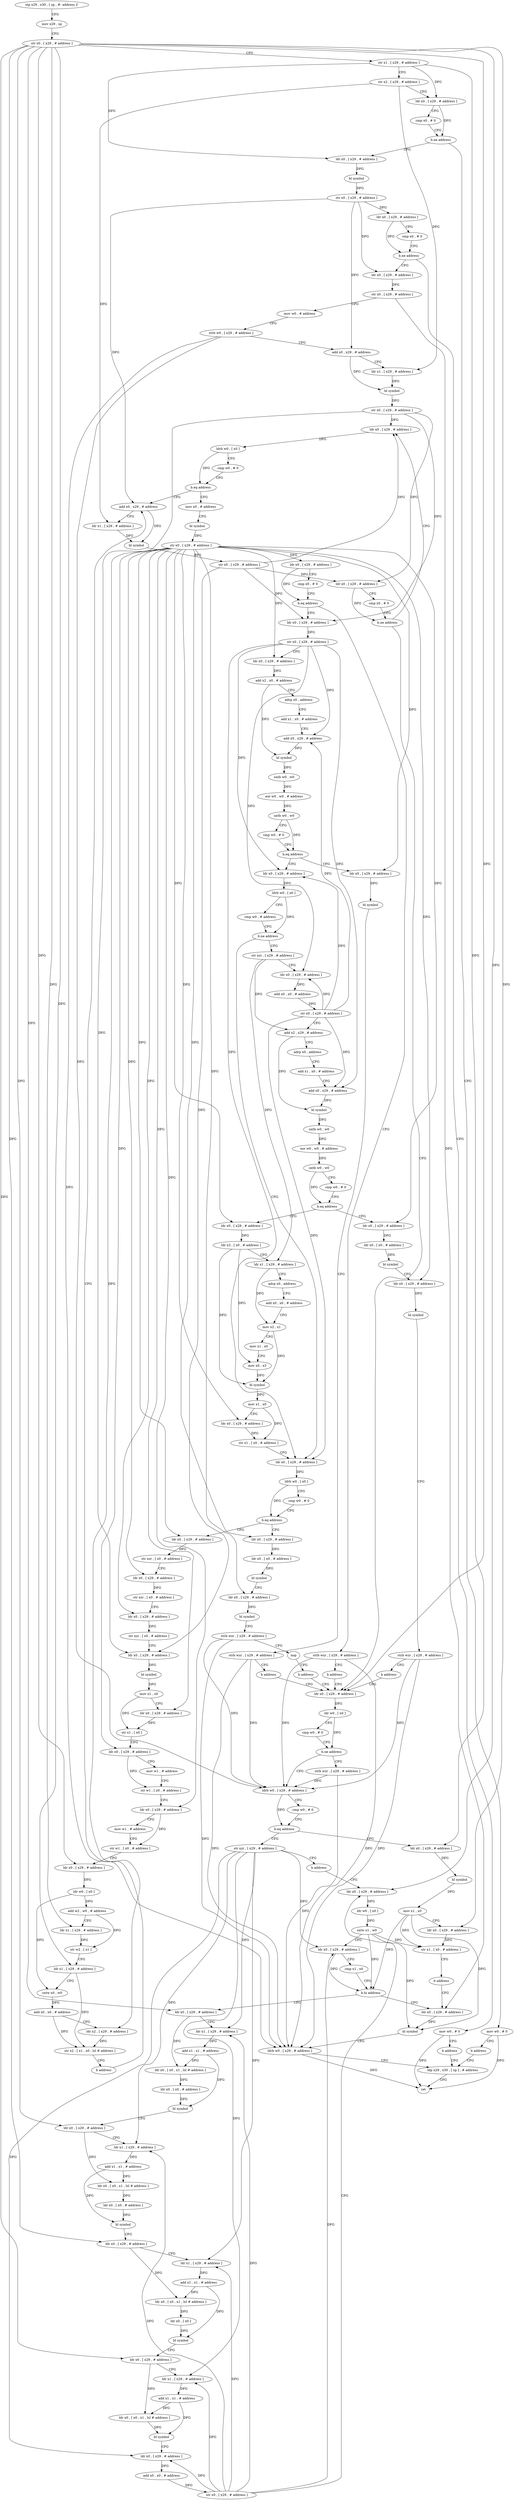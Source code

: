 digraph "func" {
"169396" [label = "stp x29 , x30 , [ sp , #- address ]!" ]
"169400" [label = "mov x29 , sp" ]
"169404" [label = "str x0 , [ x29 , # address ]" ]
"169408" [label = "str x1 , [ x29 , # address ]" ]
"169412" [label = "str x2 , [ x29 , # address ]" ]
"169416" [label = "ldr x0 , [ x29 , # address ]" ]
"169420" [label = "cmp x0 , # 0" ]
"169424" [label = "b.ne address" ]
"169436" [label = "ldr x0 , [ x29 , # address ]" ]
"169428" [label = "mov w0 , # 0" ]
"169440" [label = "bl symbol" ]
"169444" [label = "str x0 , [ x29 , # address ]" ]
"169448" [label = "ldr x0 , [ x29 , # address ]" ]
"169452" [label = "cmp x0 , # 0" ]
"169456" [label = "b.ne address" ]
"169468" [label = "ldr x0 , [ x29 , # address ]" ]
"169460" [label = "mov w0 , # 0" ]
"169432" [label = "b address" ]
"170156" [label = "ldp x29 , x30 , [ sp ] , # address" ]
"169472" [label = "str x0 , [ x29 , # address ]" ]
"169476" [label = "mov w0 , # address" ]
"169480" [label = "strb w0 , [ x29 , # address ]" ]
"169484" [label = "add x0 , x29 , # address" ]
"169488" [label = "ldr x1 , [ x29 , # address ]" ]
"169492" [label = "bl symbol" ]
"169496" [label = "str x0 , [ x29 , # address ]" ]
"169500" [label = "ldr x0 , [ x29 , # address ]" ]
"169464" [label = "b address" ]
"170160" [label = "ret" ]
"169924" [label = "add x0 , x29 , # address" ]
"169928" [label = "ldr x1 , [ x29 , # address ]" ]
"169932" [label = "bl symbol" ]
"169936" [label = "str x0 , [ x29 , # address ]" ]
"169940" [label = "ldr x0 , [ x29 , # address ]" ]
"169944" [label = "cmp x0 , # 0" ]
"169948" [label = "b.ne address" ]
"169952" [label = "ldr x0 , [ x29 , # address ]" ]
"169516" [label = "mov x0 , # address" ]
"169520" [label = "bl symbol" ]
"169524" [label = "str x0 , [ x29 , # address ]" ]
"169528" [label = "ldr x0 , [ x29 , # address ]" ]
"169532" [label = "cmp x0 , # 0" ]
"169536" [label = "b.eq address" ]
"169916" [label = "strb wzr , [ x29 , # address ]" ]
"169540" [label = "ldr x0 , [ x29 , # address ]" ]
"169504" [label = "ldrb w0 , [ x0 ]" ]
"169508" [label = "cmp w0 , # 0" ]
"169512" [label = "b.eq address" ]
"169956" [label = "ldr w0 , [ x0 ]" ]
"169960" [label = "cmp w0 , # 0" ]
"169964" [label = "b.ne address" ]
"169972" [label = "ldrb w0 , [ x29 , # address ]" ]
"169968" [label = "strb wzr , [ x29 , # address ]" ]
"169920" [label = "b address" ]
"169544" [label = "str x0 , [ x29 , # address ]" ]
"169548" [label = "ldr x0 , [ x29 , # address ]" ]
"169552" [label = "add x2 , x0 , # address" ]
"169556" [label = "adrp x0 , address" ]
"169560" [label = "add x1 , x0 , # address" ]
"169564" [label = "add x0 , x29 , # address" ]
"169568" [label = "bl symbol" ]
"169572" [label = "uxtb w0 , w0" ]
"169576" [label = "eor w0 , w0 , # address" ]
"169580" [label = "uxtb w0 , w0" ]
"169584" [label = "cmp w0 , # 0" ]
"169588" [label = "b.eq address" ]
"169608" [label = "ldr x0 , [ x29 , # address ]" ]
"169592" [label = "ldr x0 , [ x29 , # address ]" ]
"169976" [label = "cmp w0 , # 0" ]
"169980" [label = "b.eq address" ]
"170008" [label = "str xzr , [ x29 , # address ]" ]
"169984" [label = "ldr x0 , [ x29 , # address ]" ]
"169612" [label = "ldrb w0 , [ x0 ]" ]
"169616" [label = "cmp w0 , # address" ]
"169620" [label = "b.ne address" ]
"169756" [label = "ldr x0 , [ x29 , # address ]" ]
"169624" [label = "str xzr , [ x29 , # address ]" ]
"169596" [label = "bl symbol" ]
"169600" [label = "strb wzr , [ x29 , # address ]" ]
"169604" [label = "b address" ]
"170012" [label = "b address" ]
"170120" [label = "ldr x0 , [ x29 , # address ]" ]
"169988" [label = "bl symbol" ]
"169992" [label = "mov x1 , x0" ]
"169996" [label = "ldr x0 , [ x29 , # address ]" ]
"170000" [label = "str x1 , [ x0 , # address ]" ]
"170004" [label = "b address" ]
"170144" [label = "ldr x0 , [ x29 , # address ]" ]
"169760" [label = "ldrb w0 , [ x0 ]" ]
"169764" [label = "cmp w0 , # 0" ]
"169768" [label = "b.eq address" ]
"169804" [label = "ldr x0 , [ x29 , # address ]" ]
"169772" [label = "ldr x0 , [ x29 , # address ]" ]
"169628" [label = "ldr x0 , [ x29 , # address ]" ]
"169632" [label = "add x0 , x0 , # address" ]
"169636" [label = "str x0 , [ x29 , # address ]" ]
"169640" [label = "add x2 , x29 , # address" ]
"169644" [label = "adrp x0 , address" ]
"169648" [label = "add x1 , x0 , # address" ]
"169652" [label = "add x0 , x29 , # address" ]
"169656" [label = "bl symbol" ]
"169660" [label = "uxtb w0 , w0" ]
"169664" [label = "eor w0 , w0 , # address" ]
"169668" [label = "uxtb w0 , w0" ]
"169672" [label = "cmp w0 , # 0" ]
"169676" [label = "b.eq address" ]
"169708" [label = "ldr x0 , [ x29 , # address ]" ]
"169680" [label = "ldr x0 , [ x29 , # address ]" ]
"170124" [label = "ldr w0 , [ x0 ]" ]
"170128" [label = "sxtw x1 , w0" ]
"170132" [label = "ldr x0 , [ x29 , # address ]" ]
"170136" [label = "cmp x1 , x0" ]
"170140" [label = "b.hi address" ]
"170016" [label = "ldr x0 , [ x29 , # address ]" ]
"170148" [label = "bl symbol" ]
"170152" [label = "ldrb w0 , [ x29 , # address ]" ]
"169808" [label = "str xzr , [ x0 , # address ]" ]
"169812" [label = "ldr x0 , [ x29 , # address ]" ]
"169816" [label = "str xzr , [ x0 , # address ]" ]
"169820" [label = "ldr x0 , [ x29 , # address ]" ]
"169824" [label = "str xzr , [ x0 , # address ]" ]
"169828" [label = "ldr x0 , [ x29 , # address ]" ]
"169832" [label = "bl symbol" ]
"169836" [label = "mov x1 , x0" ]
"169840" [label = "ldr x0 , [ x29 , # address ]" ]
"169844" [label = "str x1 , [ x0 ]" ]
"169848" [label = "ldr x0 , [ x29 , # address ]" ]
"169852" [label = "mov w1 , # address" ]
"169856" [label = "str w1 , [ x0 , # address ]" ]
"169860" [label = "ldr x0 , [ x29 , # address ]" ]
"169864" [label = "mov w1 , # address" ]
"169868" [label = "str w1 , [ x0 , # address ]" ]
"169872" [label = "ldr x0 , [ x29 , # address ]" ]
"169876" [label = "ldr w0 , [ x0 ]" ]
"169880" [label = "add w2 , w0 , # address" ]
"169884" [label = "ldr x1 , [ x29 , # address ]" ]
"169888" [label = "str w2 , [ x1 ]" ]
"169892" [label = "ldr x1 , [ x29 , # address ]" ]
"169896" [label = "sxtw x0 , w0" ]
"169900" [label = "add x0 , x0 , # address" ]
"169904" [label = "ldr x2 , [ x29 , # address ]" ]
"169908" [label = "str x2 , [ x1 , x0 , lsl # address ]" ]
"169912" [label = "b address" ]
"169776" [label = "ldr x0 , [ x0 , # address ]" ]
"169780" [label = "bl symbol" ]
"169784" [label = "ldr x0 , [ x29 , # address ]" ]
"169788" [label = "bl symbol" ]
"169792" [label = "strb wzr , [ x29 , # address ]" ]
"169796" [label = "nop" ]
"169800" [label = "b address" ]
"169712" [label = "ldr x3 , [ x0 , # address ]" ]
"169716" [label = "ldr x1 , [ x29 , # address ]" ]
"169720" [label = "adrp x0 , address" ]
"169724" [label = "add x0 , x0 , # address" ]
"169728" [label = "mov x2 , x1" ]
"169732" [label = "mov x1 , x0" ]
"169736" [label = "mov x0 , x3" ]
"169740" [label = "bl symbol" ]
"169744" [label = "mov x1 , x0" ]
"169748" [label = "ldr x0 , [ x29 , # address ]" ]
"169752" [label = "str x1 , [ x0 , # address ]" ]
"169684" [label = "ldr x0 , [ x0 , # address ]" ]
"169688" [label = "bl symbol" ]
"169692" [label = "ldr x0 , [ x29 , # address ]" ]
"169696" [label = "bl symbol" ]
"169700" [label = "strb wzr , [ x29 , # address ]" ]
"169704" [label = "b address" ]
"170020" [label = "ldr x1 , [ x29 , # address ]" ]
"170024" [label = "add x1 , x1 , # address" ]
"170028" [label = "ldr x0 , [ x0 , x1 , lsl # address ]" ]
"170032" [label = "ldr x0 , [ x0 , # address ]" ]
"170036" [label = "bl symbol" ]
"170040" [label = "ldr x0 , [ x29 , # address ]" ]
"170044" [label = "ldr x1 , [ x29 , # address ]" ]
"170048" [label = "add x1 , x1 , # address" ]
"170052" [label = "ldr x0 , [ x0 , x1 , lsl # address ]" ]
"170056" [label = "ldr x0 , [ x0 , # address ]" ]
"170060" [label = "bl symbol" ]
"170064" [label = "ldr x0 , [ x29 , # address ]" ]
"170068" [label = "ldr x1 , [ x29 , # address ]" ]
"170072" [label = "add x1 , x1 , # address" ]
"170076" [label = "ldr x0 , [ x0 , x1 , lsl # address ]" ]
"170080" [label = "ldr x0 , [ x0 ]" ]
"170084" [label = "bl symbol" ]
"170088" [label = "ldr x0 , [ x29 , # address ]" ]
"170092" [label = "ldr x1 , [ x29 , # address ]" ]
"170096" [label = "add x1 , x1 , # address" ]
"170100" [label = "ldr x0 , [ x0 , x1 , lsl # address ]" ]
"170104" [label = "bl symbol" ]
"170108" [label = "ldr x0 , [ x29 , # address ]" ]
"170112" [label = "add x0 , x0 , # address" ]
"170116" [label = "str x0 , [ x29 , # address ]" ]
"169396" -> "169400" [ label = "CFG" ]
"169400" -> "169404" [ label = "CFG" ]
"169404" -> "169408" [ label = "CFG" ]
"169404" -> "169952" [ label = "DFG" ]
"169404" -> "169996" [ label = "DFG" ]
"169404" -> "170120" [ label = "DFG" ]
"169404" -> "169872" [ label = "DFG" ]
"169404" -> "169884" [ label = "DFG" ]
"169404" -> "169892" [ label = "DFG" ]
"169404" -> "170016" [ label = "DFG" ]
"169404" -> "170040" [ label = "DFG" ]
"169404" -> "170064" [ label = "DFG" ]
"169404" -> "170088" [ label = "DFG" ]
"169408" -> "169412" [ label = "CFG" ]
"169408" -> "169416" [ label = "DFG" ]
"169408" -> "169436" [ label = "DFG" ]
"169408" -> "169984" [ label = "DFG" ]
"169412" -> "169416" [ label = "CFG" ]
"169412" -> "169488" [ label = "DFG" ]
"169412" -> "169928" [ label = "DFG" ]
"169416" -> "169420" [ label = "CFG" ]
"169416" -> "169424" [ label = "DFG" ]
"169420" -> "169424" [ label = "CFG" ]
"169424" -> "169436" [ label = "CFG" ]
"169424" -> "169428" [ label = "CFG" ]
"169436" -> "169440" [ label = "DFG" ]
"169428" -> "169432" [ label = "CFG" ]
"169428" -> "170160" [ label = "DFG" ]
"169440" -> "169444" [ label = "DFG" ]
"169444" -> "169448" [ label = "DFG" ]
"169444" -> "169468" [ label = "DFG" ]
"169444" -> "169484" [ label = "DFG" ]
"169444" -> "169924" [ label = "DFG" ]
"169448" -> "169452" [ label = "CFG" ]
"169448" -> "169456" [ label = "DFG" ]
"169452" -> "169456" [ label = "CFG" ]
"169456" -> "169468" [ label = "CFG" ]
"169456" -> "169460" [ label = "CFG" ]
"169468" -> "169472" [ label = "DFG" ]
"169460" -> "169464" [ label = "CFG" ]
"169460" -> "170160" [ label = "DFG" ]
"169432" -> "170156" [ label = "CFG" ]
"170156" -> "170160" [ label = "CFG" ]
"169472" -> "169476" [ label = "CFG" ]
"169472" -> "170144" [ label = "DFG" ]
"169476" -> "169480" [ label = "CFG" ]
"169480" -> "169484" [ label = "CFG" ]
"169480" -> "169972" [ label = "DFG" ]
"169480" -> "170152" [ label = "DFG" ]
"169484" -> "169488" [ label = "CFG" ]
"169484" -> "169492" [ label = "DFG" ]
"169488" -> "169492" [ label = "DFG" ]
"169492" -> "169496" [ label = "DFG" ]
"169496" -> "169500" [ label = "DFG" ]
"169496" -> "169940" [ label = "DFG" ]
"169496" -> "169540" [ label = "DFG" ]
"169496" -> "169828" [ label = "DFG" ]
"169500" -> "169504" [ label = "DFG" ]
"169464" -> "170156" [ label = "CFG" ]
"169924" -> "169928" [ label = "CFG" ]
"169924" -> "169932" [ label = "DFG" ]
"169928" -> "169932" [ label = "DFG" ]
"169932" -> "169936" [ label = "DFG" ]
"169936" -> "169940" [ label = "DFG" ]
"169936" -> "169500" [ label = "DFG" ]
"169936" -> "169540" [ label = "DFG" ]
"169936" -> "169828" [ label = "DFG" ]
"169940" -> "169944" [ label = "CFG" ]
"169940" -> "169948" [ label = "DFG" ]
"169944" -> "169948" [ label = "CFG" ]
"169948" -> "169500" [ label = "CFG" ]
"169948" -> "169952" [ label = "CFG" ]
"169952" -> "169956" [ label = "DFG" ]
"169516" -> "169520" [ label = "CFG" ]
"169520" -> "169524" [ label = "DFG" ]
"169524" -> "169528" [ label = "DFG" ]
"169524" -> "169548" [ label = "DFG" ]
"169524" -> "169592" [ label = "DFG" ]
"169524" -> "169804" [ label = "DFG" ]
"169524" -> "169812" [ label = "DFG" ]
"169524" -> "169820" [ label = "DFG" ]
"169524" -> "169840" [ label = "DFG" ]
"169524" -> "169848" [ label = "DFG" ]
"169524" -> "169860" [ label = "DFG" ]
"169524" -> "169904" [ label = "DFG" ]
"169524" -> "169772" [ label = "DFG" ]
"169524" -> "169784" [ label = "DFG" ]
"169524" -> "169708" [ label = "DFG" ]
"169524" -> "169748" [ label = "DFG" ]
"169524" -> "169680" [ label = "DFG" ]
"169524" -> "169692" [ label = "DFG" ]
"169528" -> "169532" [ label = "CFG" ]
"169528" -> "169536" [ label = "DFG" ]
"169532" -> "169536" [ label = "CFG" ]
"169536" -> "169916" [ label = "CFG" ]
"169536" -> "169540" [ label = "CFG" ]
"169916" -> "169920" [ label = "CFG" ]
"169916" -> "169972" [ label = "DFG" ]
"169916" -> "170152" [ label = "DFG" ]
"169540" -> "169544" [ label = "DFG" ]
"169504" -> "169508" [ label = "CFG" ]
"169504" -> "169512" [ label = "DFG" ]
"169508" -> "169512" [ label = "CFG" ]
"169512" -> "169924" [ label = "CFG" ]
"169512" -> "169516" [ label = "CFG" ]
"169956" -> "169960" [ label = "CFG" ]
"169956" -> "169964" [ label = "DFG" ]
"169960" -> "169964" [ label = "CFG" ]
"169964" -> "169972" [ label = "CFG" ]
"169964" -> "169968" [ label = "CFG" ]
"169972" -> "169976" [ label = "CFG" ]
"169972" -> "169980" [ label = "DFG" ]
"169968" -> "169972" [ label = "DFG" ]
"169968" -> "170152" [ label = "DFG" ]
"169920" -> "169952" [ label = "CFG" ]
"169544" -> "169548" [ label = "CFG" ]
"169544" -> "169608" [ label = "DFG" ]
"169544" -> "169756" [ label = "DFG" ]
"169544" -> "169628" [ label = "DFG" ]
"169544" -> "169564" [ label = "DFG" ]
"169544" -> "169652" [ label = "DFG" ]
"169548" -> "169552" [ label = "DFG" ]
"169552" -> "169556" [ label = "CFG" ]
"169552" -> "169568" [ label = "DFG" ]
"169556" -> "169560" [ label = "CFG" ]
"169560" -> "169564" [ label = "CFG" ]
"169564" -> "169568" [ label = "DFG" ]
"169568" -> "169572" [ label = "DFG" ]
"169572" -> "169576" [ label = "DFG" ]
"169576" -> "169580" [ label = "DFG" ]
"169580" -> "169584" [ label = "CFG" ]
"169580" -> "169588" [ label = "DFG" ]
"169584" -> "169588" [ label = "CFG" ]
"169588" -> "169608" [ label = "CFG" ]
"169588" -> "169592" [ label = "CFG" ]
"169608" -> "169612" [ label = "DFG" ]
"169592" -> "169596" [ label = "DFG" ]
"169976" -> "169980" [ label = "CFG" ]
"169980" -> "170008" [ label = "CFG" ]
"169980" -> "169984" [ label = "CFG" ]
"170008" -> "170012" [ label = "CFG" ]
"170008" -> "170132" [ label = "DFG" ]
"170008" -> "170020" [ label = "DFG" ]
"170008" -> "170044" [ label = "DFG" ]
"170008" -> "170068" [ label = "DFG" ]
"170008" -> "170092" [ label = "DFG" ]
"170008" -> "170108" [ label = "DFG" ]
"169984" -> "169988" [ label = "DFG" ]
"169612" -> "169616" [ label = "CFG" ]
"169612" -> "169620" [ label = "DFG" ]
"169616" -> "169620" [ label = "CFG" ]
"169620" -> "169756" [ label = "CFG" ]
"169620" -> "169624" [ label = "CFG" ]
"169756" -> "169760" [ label = "DFG" ]
"169624" -> "169628" [ label = "CFG" ]
"169624" -> "169716" [ label = "DFG" ]
"169624" -> "169640" [ label = "DFG" ]
"169596" -> "169600" [ label = "CFG" ]
"169600" -> "169604" [ label = "CFG" ]
"169600" -> "169972" [ label = "DFG" ]
"169600" -> "170152" [ label = "DFG" ]
"169604" -> "169952" [ label = "CFG" ]
"170012" -> "170120" [ label = "CFG" ]
"170120" -> "170124" [ label = "DFG" ]
"169988" -> "169992" [ label = "DFG" ]
"169992" -> "169996" [ label = "CFG" ]
"169992" -> "170000" [ label = "DFG" ]
"169992" -> "170140" [ label = "DFG" ]
"169992" -> "170148" [ label = "DFG" ]
"169996" -> "170000" [ label = "DFG" ]
"170000" -> "170004" [ label = "CFG" ]
"170004" -> "170144" [ label = "CFG" ]
"170144" -> "170148" [ label = "DFG" ]
"169760" -> "169764" [ label = "CFG" ]
"169760" -> "169768" [ label = "DFG" ]
"169764" -> "169768" [ label = "CFG" ]
"169768" -> "169804" [ label = "CFG" ]
"169768" -> "169772" [ label = "CFG" ]
"169804" -> "169808" [ label = "DFG" ]
"169772" -> "169776" [ label = "DFG" ]
"169628" -> "169632" [ label = "DFG" ]
"169632" -> "169636" [ label = "DFG" ]
"169636" -> "169640" [ label = "CFG" ]
"169636" -> "169564" [ label = "DFG" ]
"169636" -> "169608" [ label = "DFG" ]
"169636" -> "169756" [ label = "DFG" ]
"169636" -> "169628" [ label = "DFG" ]
"169636" -> "169652" [ label = "DFG" ]
"169640" -> "169644" [ label = "CFG" ]
"169640" -> "169656" [ label = "DFG" ]
"169644" -> "169648" [ label = "CFG" ]
"169648" -> "169652" [ label = "CFG" ]
"169652" -> "169656" [ label = "DFG" ]
"169656" -> "169660" [ label = "DFG" ]
"169660" -> "169664" [ label = "DFG" ]
"169664" -> "169668" [ label = "DFG" ]
"169668" -> "169672" [ label = "CFG" ]
"169668" -> "169676" [ label = "DFG" ]
"169672" -> "169676" [ label = "CFG" ]
"169676" -> "169708" [ label = "CFG" ]
"169676" -> "169680" [ label = "CFG" ]
"169708" -> "169712" [ label = "DFG" ]
"169680" -> "169684" [ label = "DFG" ]
"170124" -> "170128" [ label = "DFG" ]
"170128" -> "170132" [ label = "CFG" ]
"170128" -> "170000" [ label = "DFG" ]
"170128" -> "170140" [ label = "DFG" ]
"170128" -> "170148" [ label = "DFG" ]
"170132" -> "170136" [ label = "CFG" ]
"170132" -> "170140" [ label = "DFG" ]
"170136" -> "170140" [ label = "CFG" ]
"170140" -> "170016" [ label = "CFG" ]
"170140" -> "170144" [ label = "CFG" ]
"170016" -> "170020" [ label = "CFG" ]
"170016" -> "170028" [ label = "DFG" ]
"170148" -> "170152" [ label = "CFG" ]
"170152" -> "170156" [ label = "CFG" ]
"170152" -> "170160" [ label = "DFG" ]
"169808" -> "169812" [ label = "CFG" ]
"169812" -> "169816" [ label = "DFG" ]
"169816" -> "169820" [ label = "CFG" ]
"169820" -> "169824" [ label = "DFG" ]
"169824" -> "169828" [ label = "CFG" ]
"169828" -> "169832" [ label = "DFG" ]
"169832" -> "169836" [ label = "DFG" ]
"169836" -> "169840" [ label = "CFG" ]
"169836" -> "169844" [ label = "DFG" ]
"169840" -> "169844" [ label = "DFG" ]
"169844" -> "169848" [ label = "CFG" ]
"169848" -> "169852" [ label = "CFG" ]
"169848" -> "169856" [ label = "DFG" ]
"169852" -> "169856" [ label = "CFG" ]
"169856" -> "169860" [ label = "CFG" ]
"169860" -> "169864" [ label = "CFG" ]
"169860" -> "169868" [ label = "DFG" ]
"169864" -> "169868" [ label = "CFG" ]
"169868" -> "169872" [ label = "CFG" ]
"169872" -> "169876" [ label = "DFG" ]
"169876" -> "169880" [ label = "DFG" ]
"169876" -> "169896" [ label = "DFG" ]
"169880" -> "169884" [ label = "CFG" ]
"169880" -> "169888" [ label = "DFG" ]
"169884" -> "169888" [ label = "DFG" ]
"169888" -> "169892" [ label = "CFG" ]
"169892" -> "169896" [ label = "CFG" ]
"169892" -> "169908" [ label = "DFG" ]
"169896" -> "169900" [ label = "DFG" ]
"169900" -> "169904" [ label = "CFG" ]
"169900" -> "169908" [ label = "DFG" ]
"169904" -> "169908" [ label = "DFG" ]
"169908" -> "169912" [ label = "CFG" ]
"169912" -> "169924" [ label = "CFG" ]
"169776" -> "169780" [ label = "DFG" ]
"169780" -> "169784" [ label = "CFG" ]
"169784" -> "169788" [ label = "DFG" ]
"169788" -> "169792" [ label = "CFG" ]
"169792" -> "169796" [ label = "CFG" ]
"169792" -> "169972" [ label = "DFG" ]
"169792" -> "170152" [ label = "DFG" ]
"169796" -> "169800" [ label = "CFG" ]
"169800" -> "169952" [ label = "CFG" ]
"169712" -> "169716" [ label = "CFG" ]
"169712" -> "169736" [ label = "DFG" ]
"169712" -> "169740" [ label = "DFG" ]
"169716" -> "169720" [ label = "CFG" ]
"169716" -> "169728" [ label = "DFG" ]
"169720" -> "169724" [ label = "CFG" ]
"169724" -> "169728" [ label = "CFG" ]
"169728" -> "169732" [ label = "CFG" ]
"169728" -> "169740" [ label = "DFG" ]
"169732" -> "169736" [ label = "CFG" ]
"169736" -> "169740" [ label = "DFG" ]
"169740" -> "169744" [ label = "DFG" ]
"169744" -> "169748" [ label = "CFG" ]
"169744" -> "169752" [ label = "DFG" ]
"169748" -> "169752" [ label = "DFG" ]
"169752" -> "169756" [ label = "CFG" ]
"169684" -> "169688" [ label = "DFG" ]
"169688" -> "169692" [ label = "CFG" ]
"169692" -> "169696" [ label = "DFG" ]
"169696" -> "169700" [ label = "CFG" ]
"169700" -> "169704" [ label = "CFG" ]
"169700" -> "169972" [ label = "DFG" ]
"169700" -> "170152" [ label = "DFG" ]
"169704" -> "169952" [ label = "CFG" ]
"170020" -> "170024" [ label = "DFG" ]
"170024" -> "170028" [ label = "DFG" ]
"170024" -> "170036" [ label = "DFG" ]
"170028" -> "170032" [ label = "DFG" ]
"170032" -> "170036" [ label = "DFG" ]
"170036" -> "170040" [ label = "CFG" ]
"170040" -> "170044" [ label = "CFG" ]
"170040" -> "170052" [ label = "DFG" ]
"170044" -> "170048" [ label = "DFG" ]
"170048" -> "170052" [ label = "DFG" ]
"170048" -> "170060" [ label = "DFG" ]
"170052" -> "170056" [ label = "DFG" ]
"170056" -> "170060" [ label = "DFG" ]
"170060" -> "170064" [ label = "CFG" ]
"170064" -> "170068" [ label = "CFG" ]
"170064" -> "170076" [ label = "DFG" ]
"170068" -> "170072" [ label = "DFG" ]
"170072" -> "170076" [ label = "DFG" ]
"170072" -> "170084" [ label = "DFG" ]
"170076" -> "170080" [ label = "DFG" ]
"170080" -> "170084" [ label = "DFG" ]
"170084" -> "170088" [ label = "CFG" ]
"170088" -> "170092" [ label = "CFG" ]
"170088" -> "170100" [ label = "DFG" ]
"170092" -> "170096" [ label = "DFG" ]
"170096" -> "170100" [ label = "DFG" ]
"170096" -> "170104" [ label = "DFG" ]
"170100" -> "170104" [ label = "DFG" ]
"170104" -> "170108" [ label = "CFG" ]
"170108" -> "170112" [ label = "DFG" ]
"170112" -> "170116" [ label = "DFG" ]
"170116" -> "170120" [ label = "CFG" ]
"170116" -> "170132" [ label = "DFG" ]
"170116" -> "170020" [ label = "DFG" ]
"170116" -> "170044" [ label = "DFG" ]
"170116" -> "170068" [ label = "DFG" ]
"170116" -> "170092" [ label = "DFG" ]
"170116" -> "170108" [ label = "DFG" ]
}
